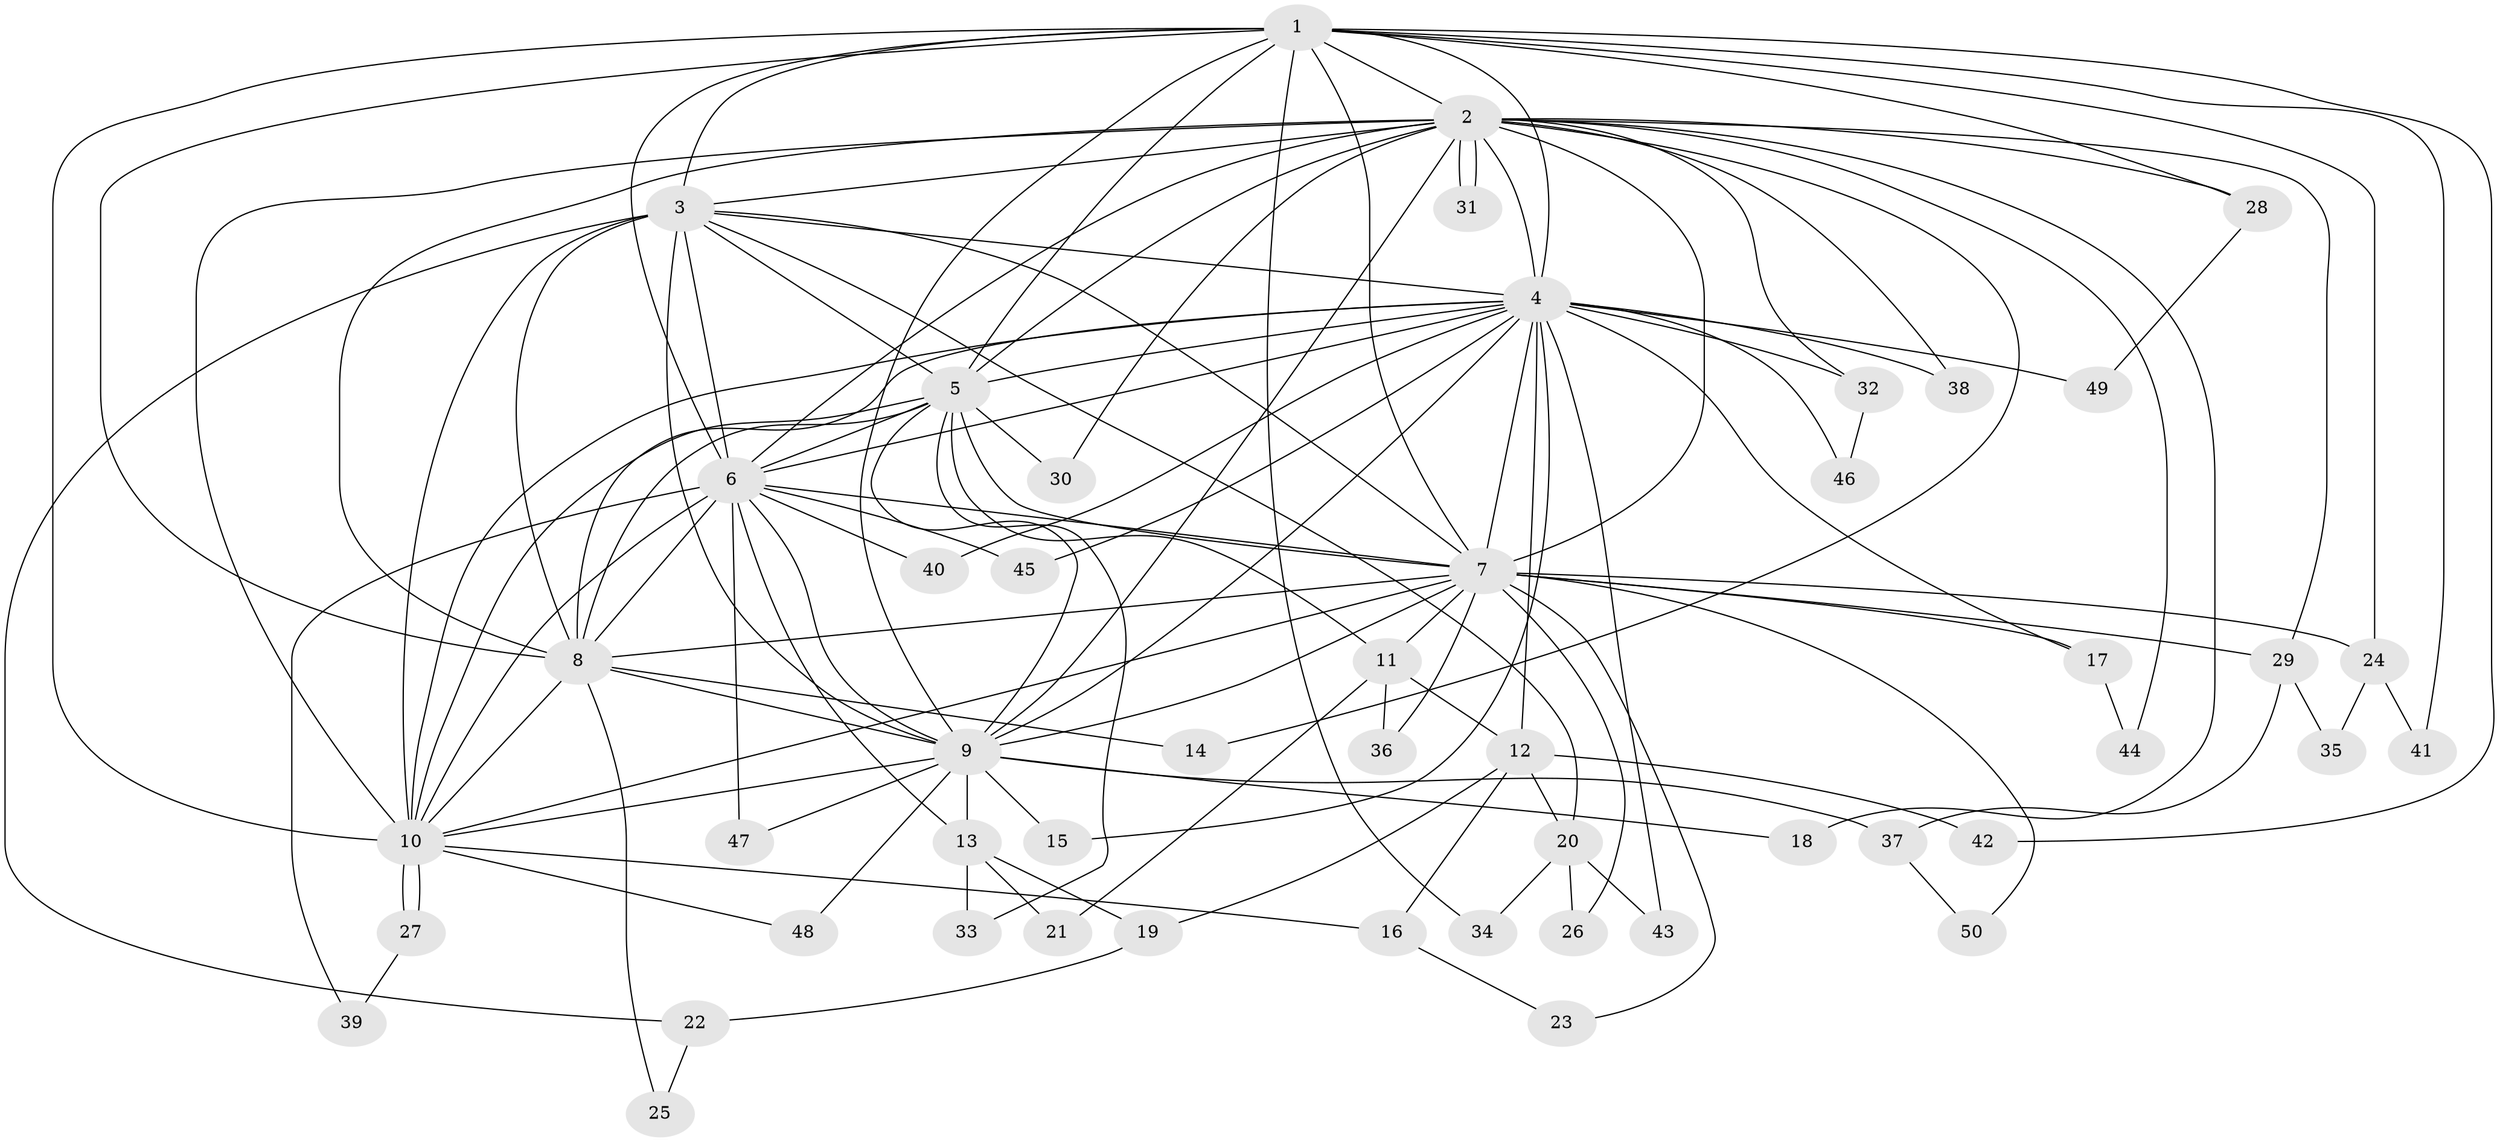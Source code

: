 // coarse degree distribution, {18: 0.02857142857142857, 12: 0.02857142857142857, 7: 0.05714285714285714, 13: 0.02857142857142857, 11: 0.02857142857142857, 4: 0.05714285714285714, 2: 0.5428571428571428, 3: 0.08571428571428572, 5: 0.02857142857142857, 1: 0.11428571428571428}
// Generated by graph-tools (version 1.1) at 2025/48/03/04/25 21:48:30]
// undirected, 50 vertices, 125 edges
graph export_dot {
graph [start="1"]
  node [color=gray90,style=filled];
  1;
  2;
  3;
  4;
  5;
  6;
  7;
  8;
  9;
  10;
  11;
  12;
  13;
  14;
  15;
  16;
  17;
  18;
  19;
  20;
  21;
  22;
  23;
  24;
  25;
  26;
  27;
  28;
  29;
  30;
  31;
  32;
  33;
  34;
  35;
  36;
  37;
  38;
  39;
  40;
  41;
  42;
  43;
  44;
  45;
  46;
  47;
  48;
  49;
  50;
  1 -- 2;
  1 -- 3;
  1 -- 4;
  1 -- 5;
  1 -- 6;
  1 -- 7;
  1 -- 8;
  1 -- 9;
  1 -- 10;
  1 -- 24;
  1 -- 28;
  1 -- 34;
  1 -- 41;
  1 -- 42;
  2 -- 3;
  2 -- 4;
  2 -- 5;
  2 -- 6;
  2 -- 7;
  2 -- 8;
  2 -- 9;
  2 -- 10;
  2 -- 14;
  2 -- 18;
  2 -- 28;
  2 -- 29;
  2 -- 30;
  2 -- 31;
  2 -- 31;
  2 -- 32;
  2 -- 38;
  2 -- 44;
  3 -- 4;
  3 -- 5;
  3 -- 6;
  3 -- 7;
  3 -- 8;
  3 -- 9;
  3 -- 10;
  3 -- 20;
  3 -- 22;
  4 -- 5;
  4 -- 6;
  4 -- 7;
  4 -- 8;
  4 -- 9;
  4 -- 10;
  4 -- 12;
  4 -- 15;
  4 -- 17;
  4 -- 32;
  4 -- 38;
  4 -- 40;
  4 -- 43;
  4 -- 45;
  4 -- 46;
  4 -- 49;
  5 -- 6;
  5 -- 7;
  5 -- 8;
  5 -- 9;
  5 -- 10;
  5 -- 11;
  5 -- 30;
  5 -- 33;
  6 -- 7;
  6 -- 8;
  6 -- 9;
  6 -- 10;
  6 -- 13;
  6 -- 39;
  6 -- 40;
  6 -- 45;
  6 -- 47;
  7 -- 8;
  7 -- 9;
  7 -- 10;
  7 -- 11;
  7 -- 17;
  7 -- 23;
  7 -- 24;
  7 -- 26;
  7 -- 29;
  7 -- 36;
  7 -- 50;
  8 -- 9;
  8 -- 10;
  8 -- 14;
  8 -- 25;
  9 -- 10;
  9 -- 13;
  9 -- 15;
  9 -- 18;
  9 -- 37;
  9 -- 47;
  9 -- 48;
  10 -- 16;
  10 -- 27;
  10 -- 27;
  10 -- 48;
  11 -- 12;
  11 -- 21;
  11 -- 36;
  12 -- 16;
  12 -- 19;
  12 -- 20;
  12 -- 42;
  13 -- 19;
  13 -- 21;
  13 -- 33;
  16 -- 23;
  17 -- 44;
  19 -- 22;
  20 -- 26;
  20 -- 34;
  20 -- 43;
  22 -- 25;
  24 -- 35;
  24 -- 41;
  27 -- 39;
  28 -- 49;
  29 -- 35;
  29 -- 37;
  32 -- 46;
  37 -- 50;
}
